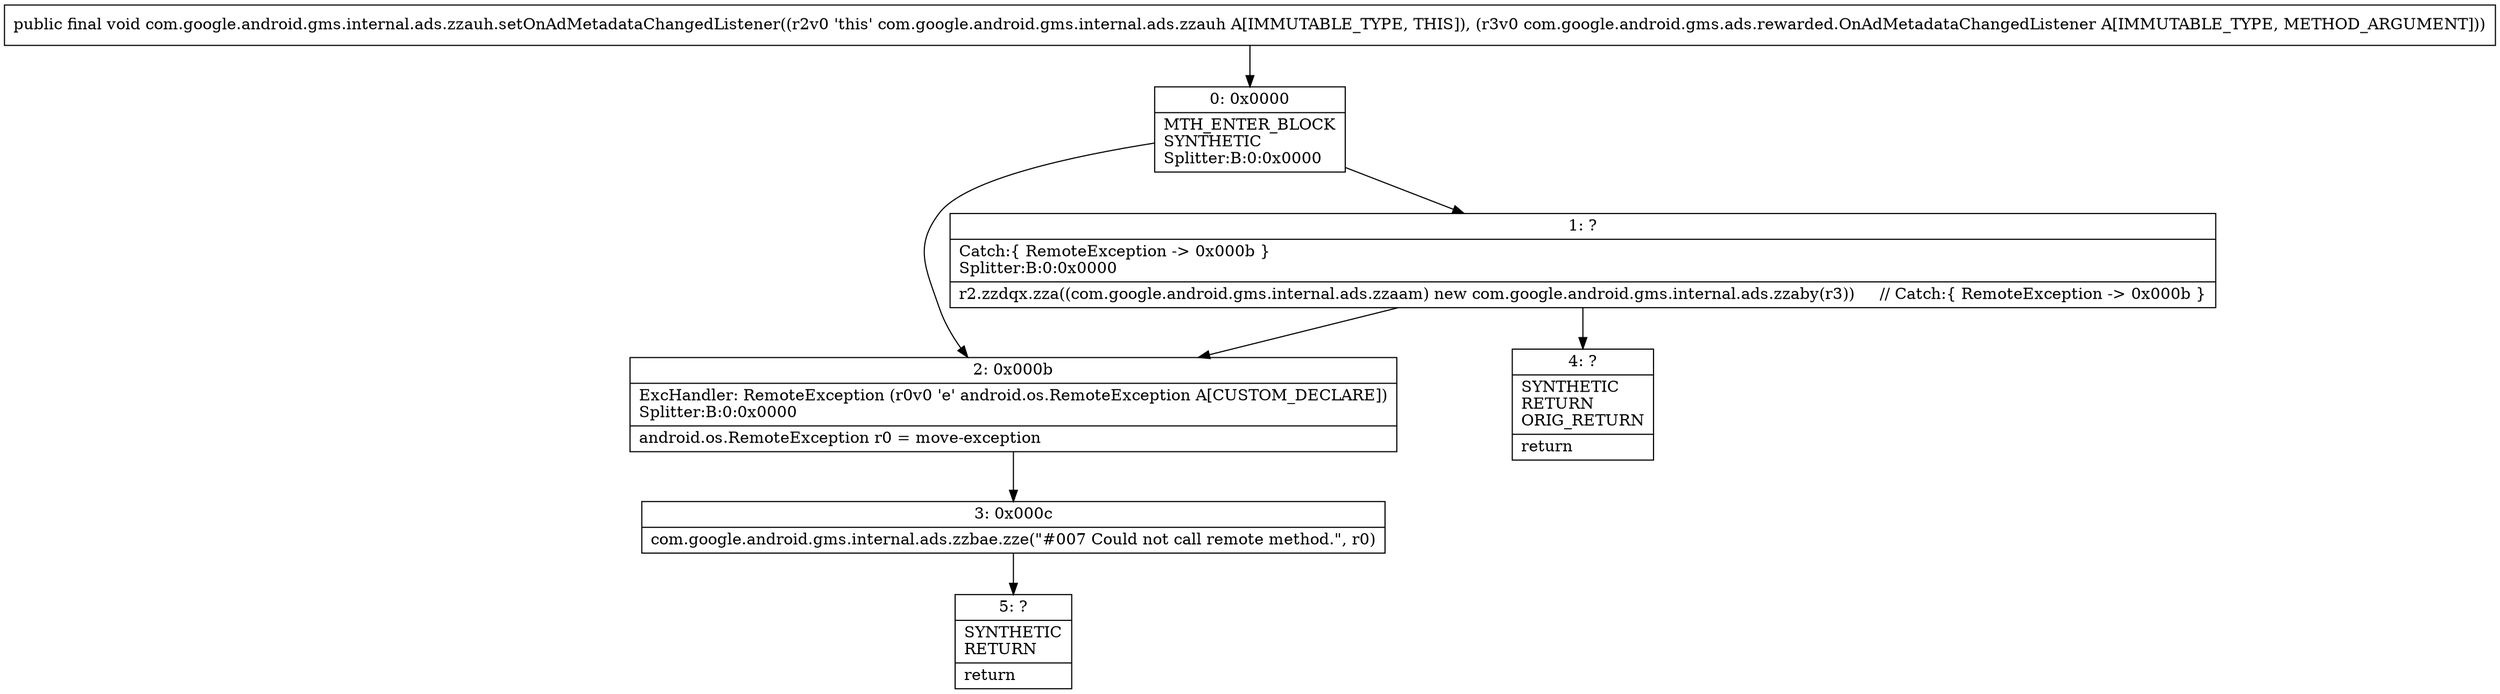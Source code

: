 digraph "CFG forcom.google.android.gms.internal.ads.zzauh.setOnAdMetadataChangedListener(Lcom\/google\/android\/gms\/ads\/rewarded\/OnAdMetadataChangedListener;)V" {
Node_0 [shape=record,label="{0\:\ 0x0000|MTH_ENTER_BLOCK\lSYNTHETIC\lSplitter:B:0:0x0000\l}"];
Node_1 [shape=record,label="{1\:\ ?|Catch:\{ RemoteException \-\> 0x000b \}\lSplitter:B:0:0x0000\l|r2.zzdqx.zza((com.google.android.gms.internal.ads.zzaam) new com.google.android.gms.internal.ads.zzaby(r3))     \/\/ Catch:\{ RemoteException \-\> 0x000b \}\l}"];
Node_2 [shape=record,label="{2\:\ 0x000b|ExcHandler: RemoteException (r0v0 'e' android.os.RemoteException A[CUSTOM_DECLARE])\lSplitter:B:0:0x0000\l|android.os.RemoteException r0 = move\-exception\l}"];
Node_3 [shape=record,label="{3\:\ 0x000c|com.google.android.gms.internal.ads.zzbae.zze(\"#007 Could not call remote method.\", r0)\l}"];
Node_4 [shape=record,label="{4\:\ ?|SYNTHETIC\lRETURN\lORIG_RETURN\l|return\l}"];
Node_5 [shape=record,label="{5\:\ ?|SYNTHETIC\lRETURN\l|return\l}"];
MethodNode[shape=record,label="{public final void com.google.android.gms.internal.ads.zzauh.setOnAdMetadataChangedListener((r2v0 'this' com.google.android.gms.internal.ads.zzauh A[IMMUTABLE_TYPE, THIS]), (r3v0 com.google.android.gms.ads.rewarded.OnAdMetadataChangedListener A[IMMUTABLE_TYPE, METHOD_ARGUMENT])) }"];
MethodNode -> Node_0;
Node_0 -> Node_1;
Node_0 -> Node_2;
Node_1 -> Node_2;
Node_1 -> Node_4;
Node_2 -> Node_3;
Node_3 -> Node_5;
}


